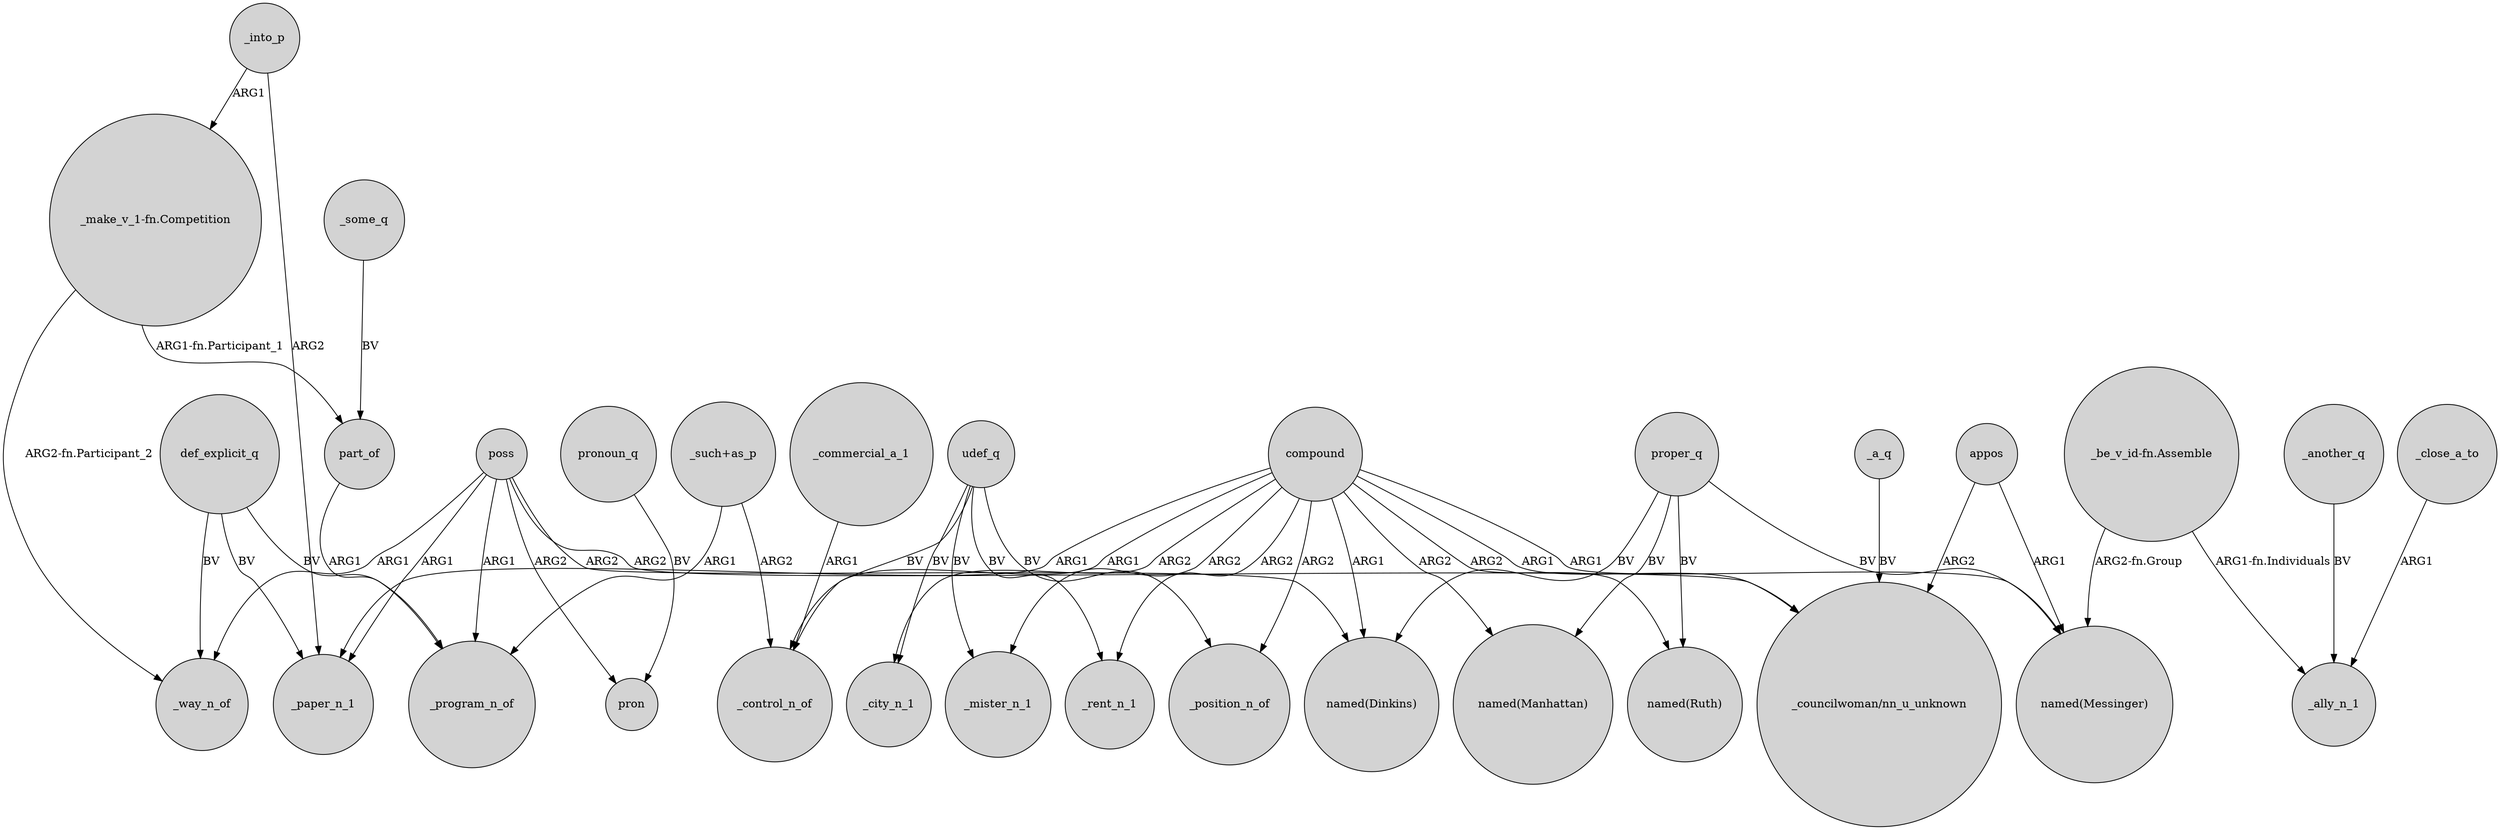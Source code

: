 digraph {
	node [shape=circle style=filled]
	proper_q -> "named(Ruth)" [label=BV]
	poss -> _paper_n_1 [label=ARG1]
	compound -> _mister_n_1 [label=ARG2]
	udef_q -> _control_n_of [label=BV]
	_another_q -> _ally_n_1 [label=BV]
	poss -> _way_n_of [label=ARG1]
	proper_q -> "named(Dinkins)" [label=BV]
	poss -> "named(Dinkins)" [label=ARG2]
	compound -> "named(Ruth)" [label=ARG2]
	"_such+as_p" -> _control_n_of [label=ARG2]
	proper_q -> "named(Messinger)" [label=BV]
	compound -> _paper_n_1 [label=ARG1]
	compound -> _position_n_of [label=ARG2]
	proper_q -> "named(Manhattan)" [label=BV]
	def_explicit_q -> _paper_n_1 [label=BV]
	udef_q -> _mister_n_1 [label=BV]
	"_be_v_id-fn.Assemble" -> "named(Messinger)" [label="ARG2-fn.Group"]
	compound -> "named(Messinger)" [label=ARG1]
	"_be_v_id-fn.Assemble" -> _ally_n_1 [label="ARG1-fn.Individuals"]
	appos -> "_councilwoman/nn_u_unknown" [label=ARG2]
	pronoun_q -> pron [label=BV]
	compound -> "_councilwoman/nn_u_unknown" [label=ARG1]
	poss -> _program_n_of [label=ARG1]
	appos -> "named(Messinger)" [label=ARG1]
	poss -> pron [label=ARG2]
	compound -> "named(Dinkins)" [label=ARG1]
	_into_p -> "_make_v_1-fn.Competition" [label=ARG1]
	"_make_v_1-fn.Competition" -> part_of [label="ARG1-fn.Participant_1"]
	compound -> "named(Manhattan)" [label=ARG2]
	def_explicit_q -> _way_n_of [label=BV]
	"_such+as_p" -> _program_n_of [label=ARG1]
	_a_q -> "_councilwoman/nn_u_unknown" [label=BV]
	udef_q -> _city_n_1 [label=BV]
	"_make_v_1-fn.Competition" -> _way_n_of [label="ARG2-fn.Participant_2"]
	_some_q -> part_of [label=BV]
	compound -> _control_n_of [label=ARG1]
	_close_a_to -> _ally_n_1 [label=ARG1]
	def_explicit_q -> _program_n_of [label=BV]
	compound -> _rent_n_1 [label=ARG2]
	udef_q -> _rent_n_1 [label=BV]
	_commercial_a_1 -> _control_n_of [label=ARG1]
	compound -> _city_n_1 [label=ARG2]
	part_of -> _program_n_of [label=ARG1]
	poss -> "_councilwoman/nn_u_unknown" [label=ARG2]
	_into_p -> _paper_n_1 [label=ARG2]
	udef_q -> _position_n_of [label=BV]
}
